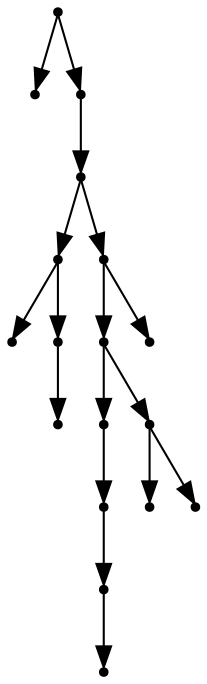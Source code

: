 digraph {
  17 [shape=point];
  0 [shape=point];
  16 [shape=point];
  15 [shape=point];
  4 [shape=point];
  1 [shape=point];
  3 [shape=point];
  2 [shape=point];
  14 [shape=point];
  12 [shape=point];
  8 [shape=point];
  7 [shape=point];
  6 [shape=point];
  5 [shape=point];
  11 [shape=point];
  9 [shape=point];
  10 [shape=point];
  13 [shape=point];
17 -> 0;
17 -> 16;
16 -> 15;
15 -> 4;
4 -> 1;
4 -> 3;
3 -> 2;
15 -> 14;
14 -> 12;
12 -> 8;
8 -> 7;
7 -> 6;
6 -> 5;
12 -> 11;
11 -> 9;
11 -> 10;
14 -> 13;
}
